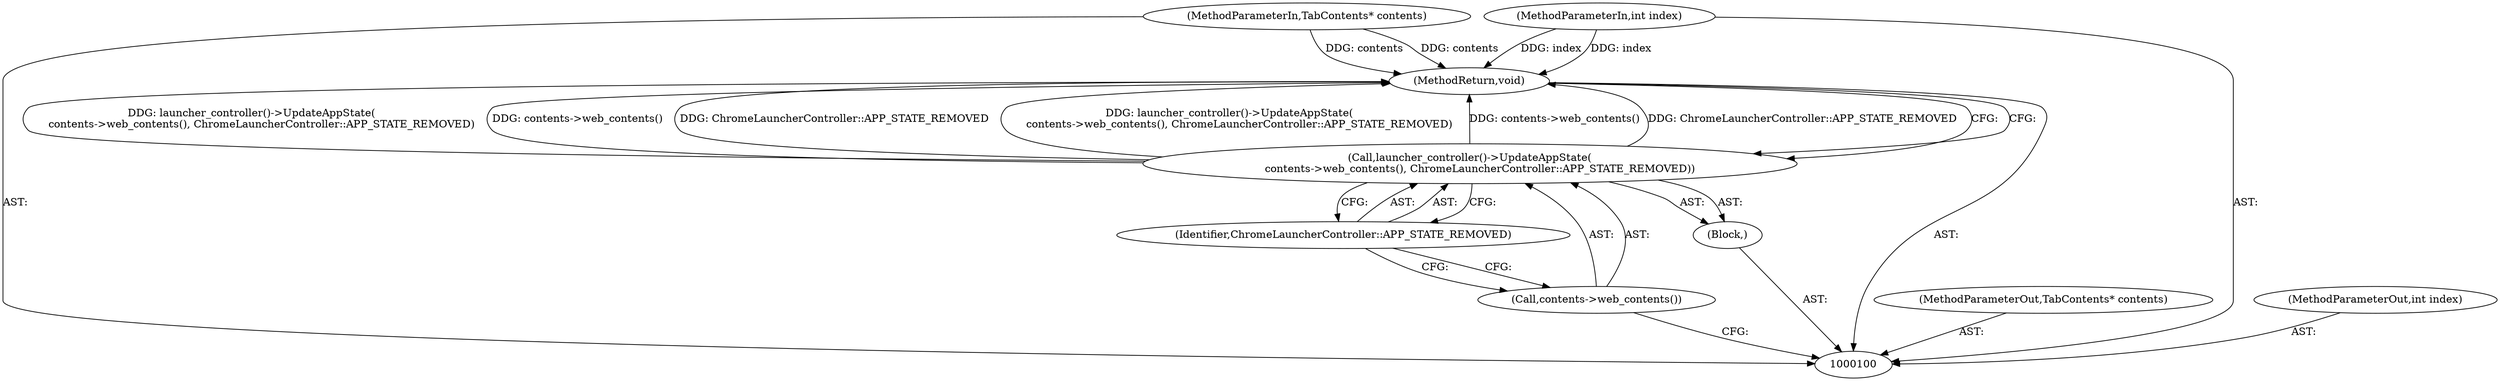 digraph "1_Chrome_e89cfcb9090e8c98129ae9160c513f504db74599_1" {
"1000107" [label="(MethodReturn,void)"];
"1000101" [label="(MethodParameterIn,TabContents* contents)"];
"1000121" [label="(MethodParameterOut,TabContents* contents)"];
"1000102" [label="(MethodParameterIn,int index)"];
"1000122" [label="(MethodParameterOut,int index)"];
"1000103" [label="(Block,)"];
"1000104" [label="(Call,launcher_controller()->UpdateAppState(\n      contents->web_contents(), ChromeLauncherController::APP_STATE_REMOVED))"];
"1000106" [label="(Identifier,ChromeLauncherController::APP_STATE_REMOVED)"];
"1000105" [label="(Call,contents->web_contents())"];
"1000107" -> "1000100"  [label="AST: "];
"1000107" -> "1000104"  [label="CFG: "];
"1000104" -> "1000107"  [label="DDG: launcher_controller()->UpdateAppState(\n      contents->web_contents(), ChromeLauncherController::APP_STATE_REMOVED)"];
"1000104" -> "1000107"  [label="DDG: contents->web_contents()"];
"1000104" -> "1000107"  [label="DDG: ChromeLauncherController::APP_STATE_REMOVED"];
"1000102" -> "1000107"  [label="DDG: index"];
"1000101" -> "1000107"  [label="DDG: contents"];
"1000101" -> "1000100"  [label="AST: "];
"1000101" -> "1000107"  [label="DDG: contents"];
"1000121" -> "1000100"  [label="AST: "];
"1000102" -> "1000100"  [label="AST: "];
"1000102" -> "1000107"  [label="DDG: index"];
"1000122" -> "1000100"  [label="AST: "];
"1000103" -> "1000100"  [label="AST: "];
"1000104" -> "1000103"  [label="AST: "];
"1000104" -> "1000103"  [label="AST: "];
"1000104" -> "1000106"  [label="CFG: "];
"1000105" -> "1000104"  [label="AST: "];
"1000106" -> "1000104"  [label="AST: "];
"1000107" -> "1000104"  [label="CFG: "];
"1000104" -> "1000107"  [label="DDG: launcher_controller()->UpdateAppState(\n      contents->web_contents(), ChromeLauncherController::APP_STATE_REMOVED)"];
"1000104" -> "1000107"  [label="DDG: contents->web_contents()"];
"1000104" -> "1000107"  [label="DDG: ChromeLauncherController::APP_STATE_REMOVED"];
"1000106" -> "1000104"  [label="AST: "];
"1000106" -> "1000105"  [label="CFG: "];
"1000104" -> "1000106"  [label="CFG: "];
"1000105" -> "1000104"  [label="AST: "];
"1000105" -> "1000100"  [label="CFG: "];
"1000106" -> "1000105"  [label="CFG: "];
}
